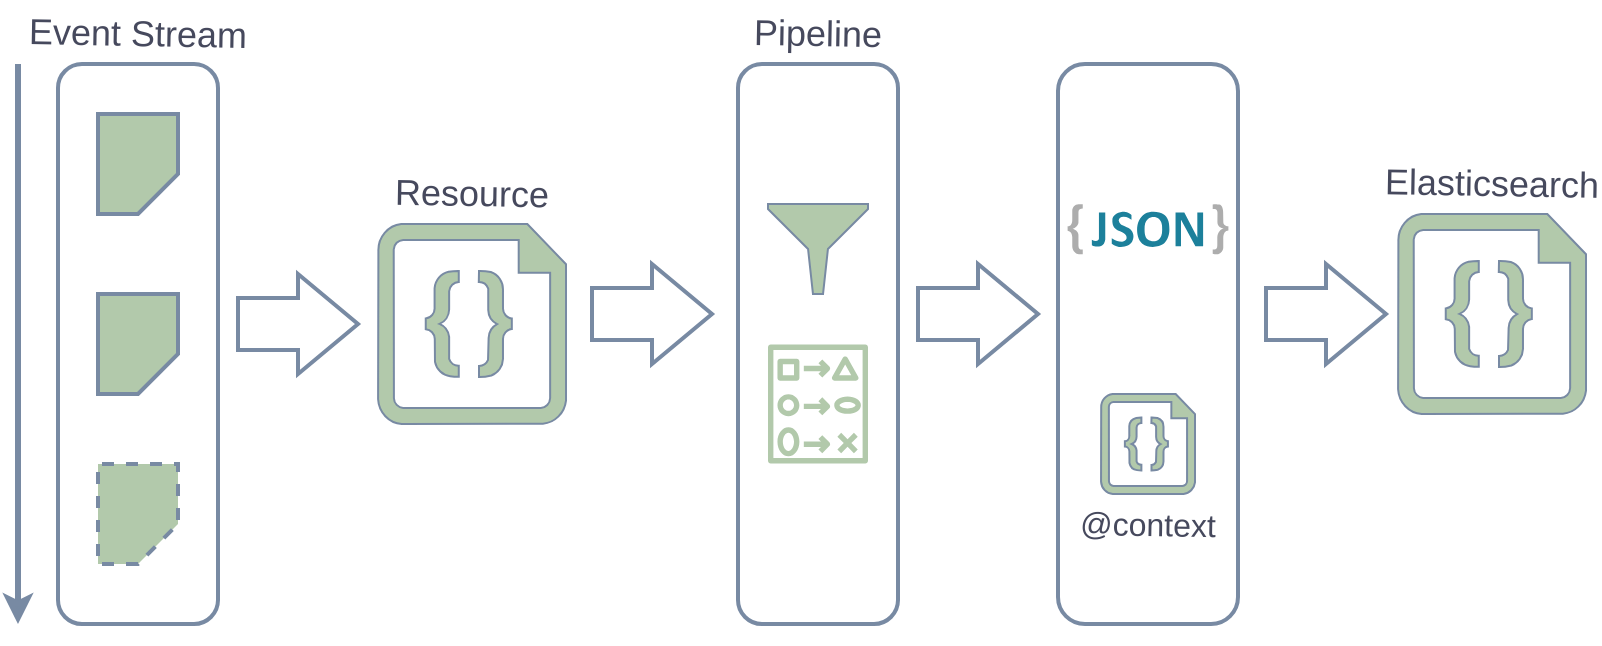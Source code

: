 <mxfile version="15.7.4"><diagram id="QSuyjxM7UM31vO4ASxOD" name="Page-1"><mxGraphModel dx="1796" dy="534" grid="1" gridSize="10" guides="1" tooltips="1" connect="1" arrows="1" fold="1" page="1" pageScale="1" pageWidth="850" pageHeight="1100" background="#ffffff" math="0" shadow="0"><root><mxCell id="0"/><mxCell id="1" parent="0"/><mxCell id="3Qtf_9oRKImHOX2U-JM6-33" value="" style="rounded=1;whiteSpace=wrap;html=1;fillColor=none;strokeColor=#788AA3;strokeWidth=2;fontColor=#46495D;" vertex="1" parent="1"><mxGeometry x="-20" y="160" width="80" height="280" as="geometry"/></mxCell><mxCell id="3Qtf_9oRKImHOX2U-JM6-32" value="" style="rounded=1;whiteSpace=wrap;html=1;fillColor=none;strokeColor=#788AA3;strokeWidth=2;fontColor=#46495D;" vertex="1" parent="1"><mxGeometry x="480" y="160" width="90" height="280" as="geometry"/></mxCell><mxCell id="3Qtf_9oRKImHOX2U-JM6-4" value="" style="shape=card;whiteSpace=wrap;html=1;fontSize=16;size=20;direction=west;strokeColor=#788AA3;strokeWidth=2;fillColor=#B2C9AB;fontColor=#46495D;" vertex="1" parent="1"><mxGeometry y="275" width="40" height="50" as="geometry"/></mxCell><mxCell id="3Qtf_9oRKImHOX2U-JM6-5" value="" style="shape=card;whiteSpace=wrap;html=1;fontSize=16;size=20;direction=west;strokeColor=#788AA3;strokeWidth=2;fillColor=#B2C9AB;fontColor=#46495D;" vertex="1" parent="1"><mxGeometry y="185" width="40" height="50" as="geometry"/></mxCell><mxCell id="3Qtf_9oRKImHOX2U-JM6-8" value="&lt;div style=&quot;font-size: 18px;&quot;&gt;Event Stream&lt;/div&gt;" style="text;html=1;strokeColor=none;fillColor=none;align=center;verticalAlign=middle;whiteSpace=wrap;rounded=0;labelBackgroundColor=none;fontSize=18;rotation=1;fontColor=#46495D;" vertex="1" parent="1"><mxGeometry x="-40" y="130" width="120" height="30" as="geometry"/></mxCell><mxCell id="3Qtf_9oRKImHOX2U-JM6-9" value="" style="endArrow=classic;html=1;rounded=0;fontSize=16;strokeColor=#788AA3;strokeWidth=3;fontColor=#46495D;" edge="1" parent="1"><mxGeometry width="50" height="50" relative="1" as="geometry"><mxPoint x="-40" y="160" as="sourcePoint"/><mxPoint x="-40" y="440" as="targetPoint"/></mxGeometry></mxCell><mxCell id="3Qtf_9oRKImHOX2U-JM6-10" value="" style="shape=card;whiteSpace=wrap;html=1;fontSize=16;size=20;direction=west;dashed=1;strokeColor=#788AA3;strokeWidth=2;fillColor=#B2C9AB;fontColor=#46495D;" vertex="1" parent="1"><mxGeometry y="360" width="40" height="50" as="geometry"/></mxCell><mxCell id="3Qtf_9oRKImHOX2U-JM6-12" value="" style="shape=singleArrow;whiteSpace=wrap;html=1;fontSize=30;arrowWidth=0.52;arrowSize=0.5;fillColor=none;strokeColor=#788AA3;strokeWidth=2;fontColor=#46495D;" vertex="1" parent="1"><mxGeometry x="70" y="265" width="60" height="50" as="geometry"/></mxCell><mxCell id="3Qtf_9oRKImHOX2U-JM6-14" value="" style="shape=singleArrow;whiteSpace=wrap;html=1;fontSize=30;arrowWidth=0.52;arrowSize=0.5;fillColor=none;strokeColor=#788AA3;strokeWidth=2;fontColor=#46495D;" vertex="1" parent="1"><mxGeometry x="247" y="260" width="60" height="50" as="geometry"/></mxCell><mxCell id="3Qtf_9oRKImHOX2U-JM6-18" value="" style="rounded=1;whiteSpace=wrap;html=1;fillColor=none;strokeColor=#788AA3;strokeWidth=2;fontColor=#46495D;" vertex="1" parent="1"><mxGeometry x="320" y="160" width="80" height="280" as="geometry"/></mxCell><mxCell id="3Qtf_9oRKImHOX2U-JM6-16" value="" style="outlineConnect=0;fontColor=#46495D;fillColor=#B2C9AB;strokeColor=#788AA3;dashed=0;verticalLabelPosition=bottom;verticalAlign=top;align=center;html=1;fontSize=12;fontStyle=0;aspect=fixed;pointerEvents=1;shape=mxgraph.aws4.change_set;" vertex="1" parent="1"><mxGeometry x="335" y="300" width="50" height="60" as="geometry"/></mxCell><mxCell id="3Qtf_9oRKImHOX2U-JM6-17" value="" style="aspect=fixed;pointerEvents=1;shadow=0;dashed=0;html=1;strokeColor=#788AA3;labelPosition=center;verticalLabelPosition=bottom;verticalAlign=top;align=center;fillColor=#B2C9AB;shape=mxgraph.mscae.enterprise.filter;fontSize=30;fontColor=#46495D;" vertex="1" parent="1"><mxGeometry x="335" y="230" width="50" height="45" as="geometry"/></mxCell><mxCell id="3Qtf_9oRKImHOX2U-JM6-19" value="" style="shape=singleArrow;whiteSpace=wrap;html=1;fontSize=30;arrowWidth=0.52;arrowSize=0.5;fillColor=none;strokeColor=#788AA3;strokeWidth=2;fontColor=#46495D;" vertex="1" parent="1"><mxGeometry x="410" y="260" width="60" height="50" as="geometry"/></mxCell><mxCell id="3Qtf_9oRKImHOX2U-JM6-21" value="Resource" style="text;html=1;strokeColor=none;fillColor=none;align=center;verticalAlign=middle;whiteSpace=wrap;rounded=0;labelBackgroundColor=none;fontSize=18;rotation=1;fontColor=#46495D;" vertex="1" parent="1"><mxGeometry x="127" y="210" width="120" height="30" as="geometry"/></mxCell><mxCell id="3Qtf_9oRKImHOX2U-JM6-22" value="Pipeline" style="text;html=1;strokeColor=none;fillColor=none;align=center;verticalAlign=middle;whiteSpace=wrap;rounded=0;labelBackgroundColor=none;fontSize=18;rotation=1;fontColor=#46495D;" vertex="1" parent="1"><mxGeometry x="320" y="130" width="80" height="30" as="geometry"/></mxCell><mxCell id="3Qtf_9oRKImHOX2U-JM6-24" value="" style="aspect=fixed;pointerEvents=1;shadow=0;dashed=0;html=1;strokeColor=#788AA3;labelPosition=center;verticalLabelPosition=bottom;verticalAlign=top;align=center;fillColor=#B2C9AB;shape=mxgraph.azure.code_file;fontSize=30;strokeWidth=1;fontColor=#46495D;" vertex="1" parent="1"><mxGeometry x="140" y="240" width="94" height="100" as="geometry"/></mxCell><mxCell id="3Qtf_9oRKImHOX2U-JM6-25" value="" style="aspect=fixed;pointerEvents=1;shadow=0;dashed=0;html=1;strokeColor=#788AA3;labelPosition=center;verticalLabelPosition=bottom;verticalAlign=top;align=center;fillColor=#B2C9AB;shape=mxgraph.azure.code_file;fontSize=30;strokeWidth=1;fontColor=#46495D;" vertex="1" parent="1"><mxGeometry x="501.5" y="325" width="47" height="50" as="geometry"/></mxCell><mxCell id="3Qtf_9oRKImHOX2U-JM6-26" value="" style="shape=singleArrow;whiteSpace=wrap;html=1;fontSize=30;arrowWidth=0.52;arrowSize=0.5;fillColor=none;strokeColor=#788AA3;strokeWidth=2;fontColor=#46495D;" vertex="1" parent="1"><mxGeometry x="584" y="260" width="60" height="50" as="geometry"/></mxCell><mxCell id="3Qtf_9oRKImHOX2U-JM6-27" value="" style="aspect=fixed;pointerEvents=1;shadow=0;dashed=0;html=1;strokeColor=#788AA3;labelPosition=center;verticalLabelPosition=bottom;verticalAlign=top;align=center;fillColor=#B2C9AB;shape=mxgraph.azure.code_file;fontSize=30;strokeWidth=1;fontColor=#46495D;" vertex="1" parent="1"><mxGeometry x="650" y="235" width="94" height="100" as="geometry"/></mxCell><mxCell id="3Qtf_9oRKImHOX2U-JM6-28" value="&lt;div style=&quot;font-size: 18px;&quot;&gt;Elasticsearch&lt;/div&gt;" style="text;html=1;strokeColor=none;fillColor=none;align=center;verticalAlign=middle;whiteSpace=wrap;rounded=0;labelBackgroundColor=none;fontSize=18;rotation=1;fontColor=#46495D;" vertex="1" parent="1"><mxGeometry x="647" y="205" width="100" height="30" as="geometry"/></mxCell><mxCell id="3Qtf_9oRKImHOX2U-JM6-29" value="&lt;div&gt;@context&lt;/div&gt;" style="text;html=1;strokeColor=none;fillColor=none;align=center;verticalAlign=middle;whiteSpace=wrap;rounded=0;labelBackgroundColor=none;fontSize=16;rotation=1;fontColor=#46495D;" vertex="1" parent="1"><mxGeometry x="465" y="375" width="120" height="30" as="geometry"/></mxCell><mxCell id="3Qtf_9oRKImHOX2U-JM6-36" value="" style="dashed=0;outlineConnect=0;html=1;align=center;labelPosition=center;verticalLabelPosition=bottom;verticalAlign=top;shape=mxgraph.weblogos.json_2;rounded=0;fontColor=#46495D;strokeColor=#788AA3;fillColor=#B2C9AB;" vertex="1" parent="1"><mxGeometry x="484.8" y="230" width="80.4" height="25.2" as="geometry"/></mxCell><mxCell id="3Qtf_9oRKImHOX2U-JM6-38" value="" style="shape=image;html=1;verticalAlign=top;verticalLabelPosition=bottom;labelBackgroundColor=none;imageAspect=0;aspect=fixed;image=https://cdn4.iconfinder.com/data/icons/evil-icons-user-interface/64/plus-128.png;rounded=0;fontSize=18;fontColor=#46495D;strokeColor=#788AA3;fillColor=#B2C9AB;imageBackground=none;" vertex="1" parent="1"><mxGeometry x="495" y="260" width="60" height="60" as="geometry"/></mxCell></root></mxGraphModel></diagram></mxfile>